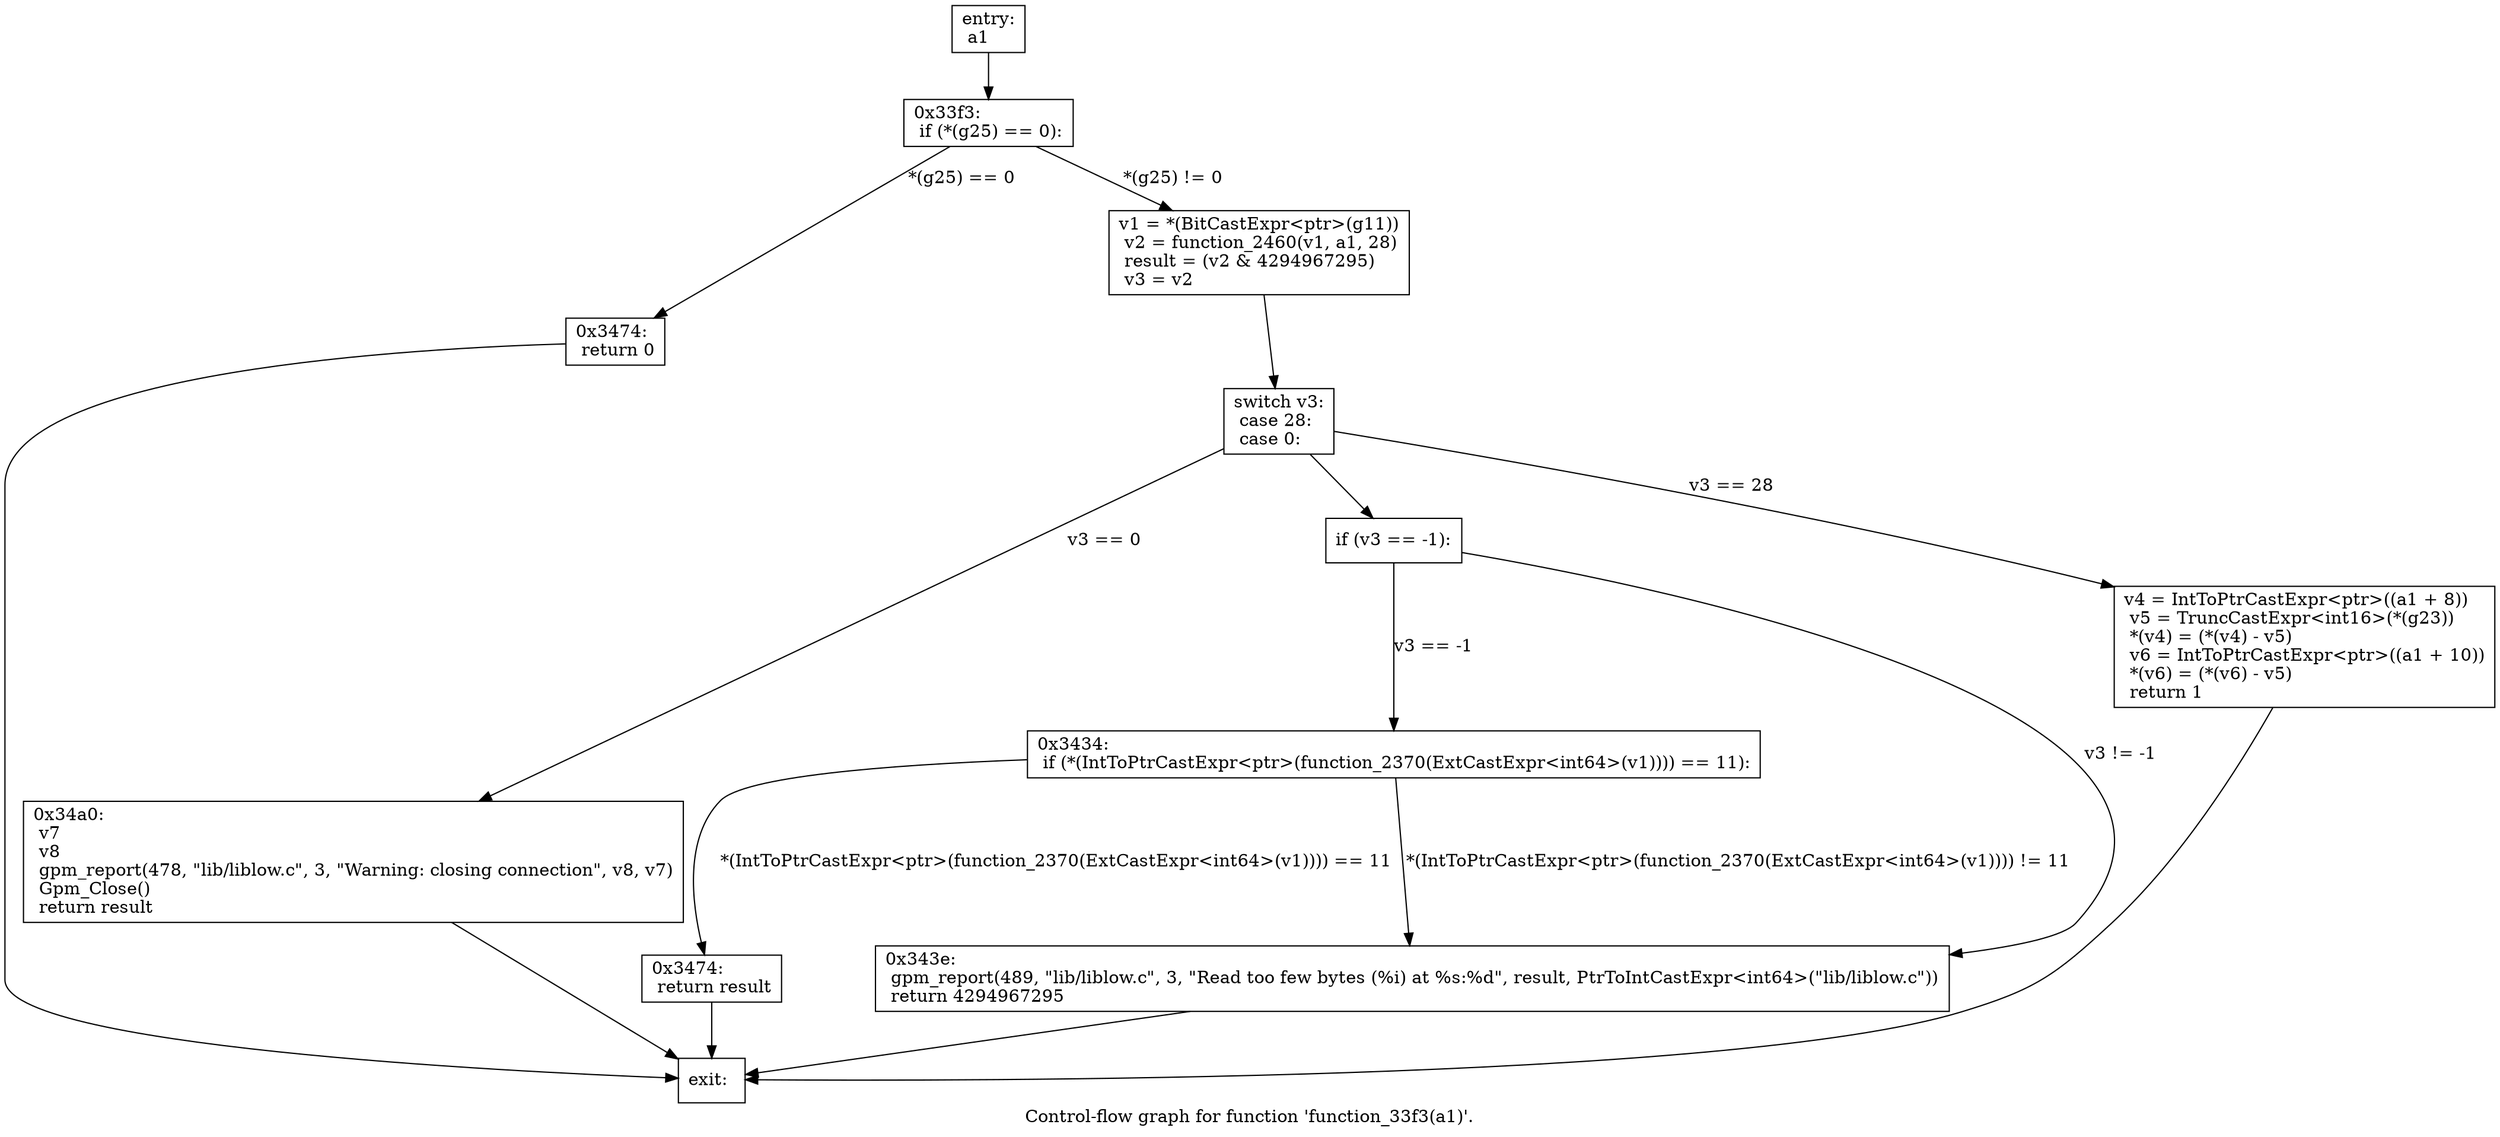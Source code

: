 digraph "Control-flow graph for function 'function_33f3(a1)'." {
  label="Control-flow graph for function 'function_33f3(a1)'.";
  node [shape=record];

  Node0771B368 [label="{entry:\l  a1\l}"];
  Node0771B368 -> Node0771B638;
  Node0771B638 [label="{0x33f3:\l  if (*(g25) == 0):\l}"];
  Node0771B638 -> Node0771B440 [label="*(g25) == 0"];
  Node0771B638 -> Node0771B518 [label="*(g25) != 0"];
  Node0771B440 [label="{0x3474:\l  return 0\l}"];
  Node0771B440 -> Node0771B710;
  Node0771B518 [label="{  v1 = *(BitCastExpr\<ptr\>(g11))\l  v2 = function_2460(v1, a1, 28)\l  result = (v2 & 4294967295)\l  v3 = v2\l}"];
  Node0771B518 -> Node0771B758;
  Node0771B710 [label="{exit:\l}"];
  Node0771B758 [label="{  switch v3:\l  case 28:\l  case 0:\l}"];
  Node0771B758 -> Node0771B560 [label="v3 == 28"];
  Node0771B758 -> Node0771B6C8 [label="v3 == 0"];
  Node0771B758 -> Node0771B7A0;
  Node0771B560 [label="{  v4 = IntToPtrCastExpr\<ptr\>((a1 + 8))\l  v5 = TruncCastExpr\<int16\>(*(g23))\l  *(v4) = (*(v4) - v5)\l  v6 = IntToPtrCastExpr\<ptr\>((a1 + 10))\l  *(v6) = (*(v6) - v5)\l  return 1\l}"];
  Node0771B560 -> Node0771B710;
  Node0771B6C8 [label="{0x34a0:\l  v7\l  v8\l  gpm_report(478, \"lib/liblow.c\", 3, \"Warning: closing connection\", v8, v7)\l  Gpm_Close()\l  return result\l}"];
  Node0771B6C8 -> Node0771B710;
  Node0771B7A0 [label="{  if (v3 == -1):\l}"];
  Node0771B7A0 -> Node0771BB00 [label="v3 == -1"];
  Node0771B7A0 -> Node0771BA70 [label="v3 != -1"];
  Node0771BB00 [label="{0x3434:\l  if (*(IntToPtrCastExpr\<ptr\>(function_2370(ExtCastExpr\<int64\>(v1)))) == 11):\l}"];
  Node0771BB00 -> Node0771B5A8 [label="*(IntToPtrCastExpr\<ptr\>(function_2370(ExtCastExpr\<int64\>(v1)))) == 11"];
  Node0771BB00 -> Node0771BA70 [label="*(IntToPtrCastExpr\<ptr\>(function_2370(ExtCastExpr\<int64\>(v1)))) != 11"];
  Node0771BA70 [label="{0x343e:\l  gpm_report(489, \"lib/liblow.c\", 3, \"Read too few bytes (%i) at %s:%d\", result, PtrToIntCastExpr\<int64\>(\"lib/liblow.c\"))\l  return 4294967295\l}"];
  Node0771BA70 -> Node0771B710;
  Node0771B5A8 [label="{0x3474:\l  return result\l}"];
  Node0771B5A8 -> Node0771B710;

}
